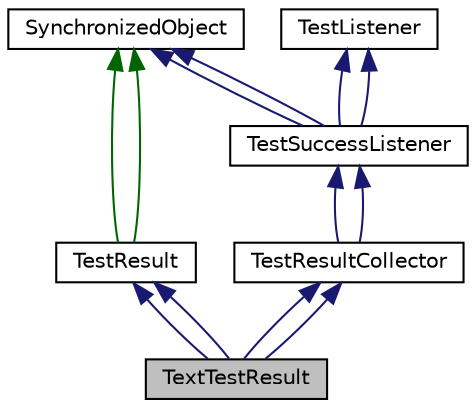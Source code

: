 digraph "TextTestResult"
{
  edge [fontname="Helvetica",fontsize="10",labelfontname="Helvetica",labelfontsize="10"];
  node [fontname="Helvetica",fontsize="10",shape=record];
  Node1 [label="TextTestResult",height=0.2,width=0.4,color="black", fillcolor="grey75", style="filled", fontcolor="black"];
  Node2 -> Node1 [dir="back",color="midnightblue",fontsize="10",style="solid",fontname="Helvetica"];
  Node2 [label="TestResult",height=0.2,width=0.4,color="black", fillcolor="white", style="filled",URL="$class_test_result.html",tooltip="Manages TestListener.A single instance of this class is used when running the test. It is usually created by the test runner (TestRunner). "];
  Node3 -> Node2 [dir="back",color="darkgreen",fontsize="10",style="solid",fontname="Helvetica"];
  Node3 [label="SynchronizedObject",height=0.2,width=0.4,color="black", fillcolor="white", style="filled",URL="$class_synchronized_object.html",tooltip="Base class for synchronized object. "];
  Node3 -> Node2 [dir="back",color="darkgreen",fontsize="10",style="solid",fontname="Helvetica"];
  Node4 -> Node1 [dir="back",color="midnightblue",fontsize="10",style="solid",fontname="Helvetica"];
  Node4 [label="TestResultCollector",height=0.2,width=0.4,color="black", fillcolor="white", style="filled",URL="$class_test_result_collector.html",tooltip="Collects test result.A TestResultCollector is a TestListener which collects the results of executing ..."];
  Node5 -> Node4 [dir="back",color="midnightblue",fontsize="10",style="solid",fontname="Helvetica"];
  Node5 [label="TestSuccessListener",height=0.2,width=0.4,color="black", fillcolor="white", style="filled",URL="$class_test_success_listener.html",tooltip="TestListener that checks if any test case failed. "];
  Node6 -> Node5 [dir="back",color="midnightblue",fontsize="10",style="solid",fontname="Helvetica"];
  Node6 [label="TestListener",height=0.2,width=0.4,color="black", fillcolor="white", style="filled",URL="$class_test_listener.html",tooltip="Listener for test progress and result.Implementing the Observer pattern a TestListener may be registe..."];
  Node3 -> Node5 [dir="back",color="midnightblue",fontsize="10",style="solid",fontname="Helvetica"];
  Node6 -> Node5 [dir="back",color="midnightblue",fontsize="10",style="solid",fontname="Helvetica"];
  Node3 -> Node5 [dir="back",color="midnightblue",fontsize="10",style="solid",fontname="Helvetica"];
  Node5 -> Node4 [dir="back",color="midnightblue",fontsize="10",style="solid",fontname="Helvetica"];
  Node2 -> Node1 [dir="back",color="midnightblue",fontsize="10",style="solid",fontname="Helvetica"];
  Node4 -> Node1 [dir="back",color="midnightblue",fontsize="10",style="solid",fontname="Helvetica"];
}
